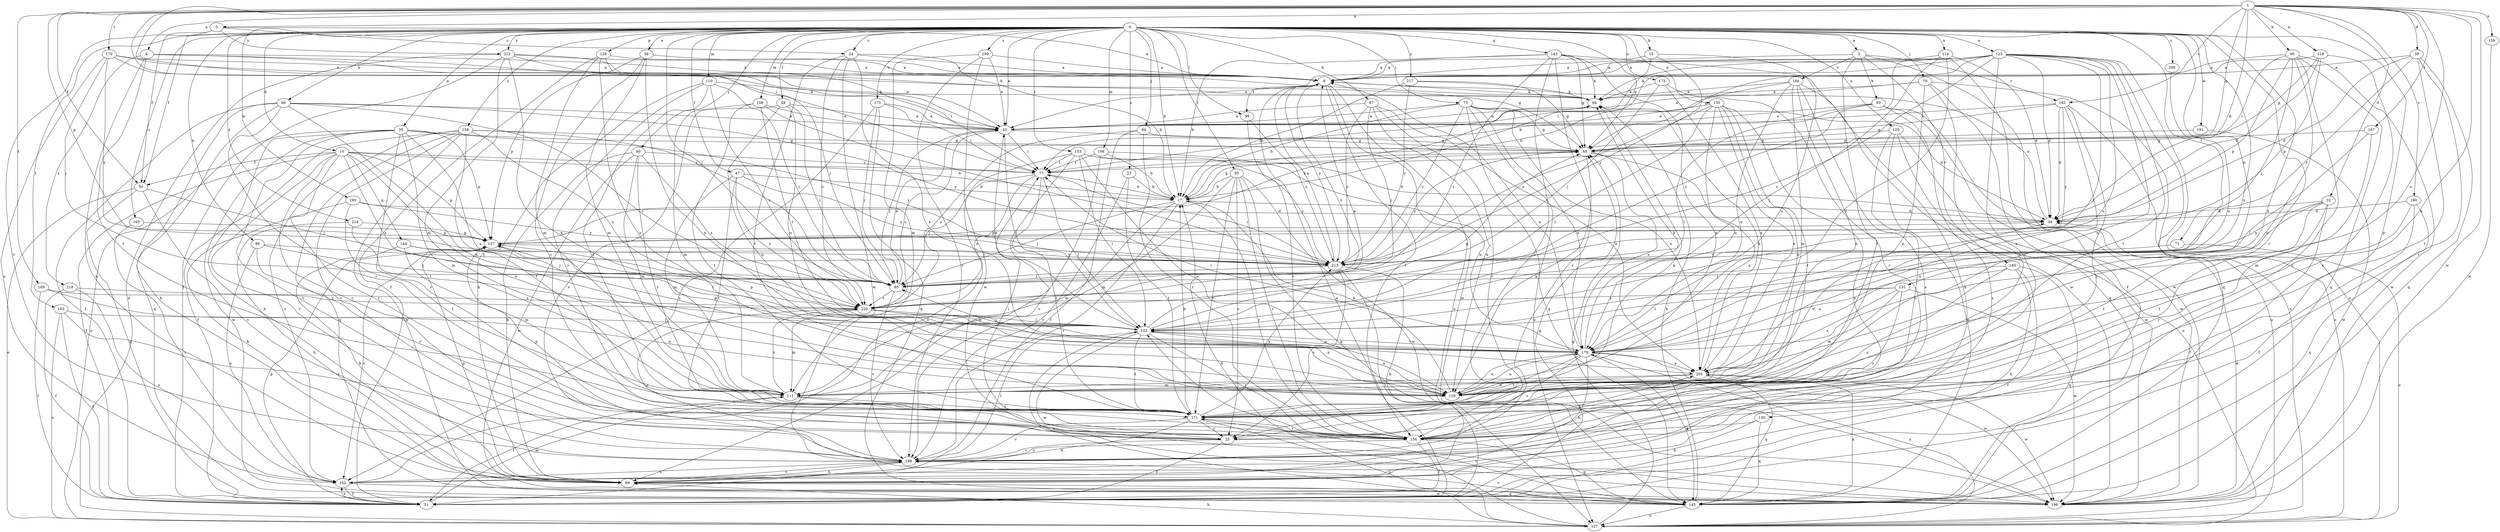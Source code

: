 strict digraph  {
0;
1;
2;
3;
6;
8;
10;
15;
17;
23;
24;
25;
30;
32;
34;
35;
36;
43;
47;
49;
50;
51;
60;
66;
67;
69;
71;
73;
77;
79;
80;
84;
85;
86;
90;
93;
94;
95;
99;
102;
106;
108;
110;
111;
114;
118;
119;
120;
123;
127;
128;
130;
131;
135;
137;
143;
144;
145;
153;
154;
158;
159;
162;
163;
165;
167;
169;
170;
171;
173;
175;
179;
180;
182;
184;
185;
188;
191;
195;
196;
199;
205;
208;
212;
213;
214;
217;
218;
220;
0 -> 2  [label=a];
0 -> 10  [label=b];
0 -> 15  [label=b];
0 -> 17  [label=b];
0 -> 23  [label=c];
0 -> 24  [label=c];
0 -> 35  [label=e];
0 -> 36  [label=e];
0 -> 43  [label=e];
0 -> 47  [label=f];
0 -> 49  [label=f];
0 -> 50  [label=f];
0 -> 60  [label=g];
0 -> 66  [label=h];
0 -> 67  [label=h];
0 -> 71  [label=i];
0 -> 73  [label=i];
0 -> 79  [label=j];
0 -> 80  [label=j];
0 -> 84  [label=j];
0 -> 85  [label=j];
0 -> 86  [label=k];
0 -> 95  [label=l];
0 -> 99  [label=l];
0 -> 106  [label=m];
0 -> 108  [label=m];
0 -> 110  [label=m];
0 -> 114  [label=n];
0 -> 120  [label=o];
0 -> 123  [label=o];
0 -> 128  [label=p];
0 -> 130  [label=p];
0 -> 131  [label=p];
0 -> 135  [label=p];
0 -> 143  [label=q];
0 -> 153  [label=r];
0 -> 154  [label=r];
0 -> 158  [label=s];
0 -> 163  [label=t];
0 -> 165  [label=t];
0 -> 173  [label=u];
0 -> 175  [label=u];
0 -> 179  [label=u];
0 -> 191  [label=w];
0 -> 195  [label=w];
0 -> 199  [label=x];
0 -> 205  [label=x];
0 -> 208  [label=y];
0 -> 212  [label=y];
0 -> 214  [label=z];
0 -> 217  [label=z];
1 -> 3  [label=a];
1 -> 6  [label=a];
1 -> 30  [label=d];
1 -> 32  [label=d];
1 -> 34  [label=d];
1 -> 43  [label=e];
1 -> 50  [label=f];
1 -> 60  [label=g];
1 -> 77  [label=i];
1 -> 90  [label=k];
1 -> 118  [label=n];
1 -> 119  [label=n];
1 -> 137  [label=p];
1 -> 159  [label=s];
1 -> 167  [label=t];
1 -> 169  [label=t];
1 -> 170  [label=t];
1 -> 179  [label=u];
1 -> 180  [label=v];
1 -> 182  [label=v];
1 -> 196  [label=w];
2 -> 8  [label=a];
2 -> 93  [label=k];
2 -> 171  [label=t];
2 -> 182  [label=v];
2 -> 184  [label=v];
2 -> 185  [label=v];
2 -> 196  [label=w];
3 -> 8  [label=a];
3 -> 24  [label=c];
3 -> 50  [label=f];
3 -> 188  [label=v];
3 -> 212  [label=y];
6 -> 8  [label=a];
6 -> 43  [label=e];
6 -> 69  [label=h];
6 -> 94  [label=k];
6 -> 171  [label=t];
6 -> 218  [label=z];
8 -> 94  [label=k];
8 -> 99  [label=l];
8 -> 127  [label=o];
8 -> 154  [label=r];
8 -> 196  [label=w];
8 -> 213  [label=y];
8 -> 220  [label=z];
10 -> 17  [label=b];
10 -> 25  [label=c];
10 -> 50  [label=f];
10 -> 51  [label=f];
10 -> 77  [label=i];
10 -> 119  [label=n];
10 -> 137  [label=p];
10 -> 144  [label=q];
10 -> 154  [label=r];
10 -> 188  [label=v];
10 -> 220  [label=z];
15 -> 8  [label=a];
15 -> 17  [label=b];
15 -> 179  [label=u];
15 -> 213  [label=y];
17 -> 34  [label=d];
17 -> 60  [label=g];
17 -> 85  [label=j];
17 -> 111  [label=m];
17 -> 154  [label=r];
17 -> 188  [label=v];
23 -> 17  [label=b];
23 -> 171  [label=t];
23 -> 188  [label=v];
24 -> 8  [label=a];
24 -> 17  [label=b];
24 -> 171  [label=t];
24 -> 196  [label=w];
24 -> 205  [label=x];
24 -> 220  [label=z];
25 -> 51  [label=f];
25 -> 77  [label=i];
25 -> 137  [label=p];
25 -> 188  [label=v];
30 -> 8  [label=a];
30 -> 34  [label=d];
30 -> 145  [label=q];
30 -> 154  [label=r];
30 -> 171  [label=t];
30 -> 213  [label=y];
32 -> 34  [label=d];
32 -> 51  [label=f];
32 -> 154  [label=r];
32 -> 171  [label=t];
32 -> 179  [label=u];
32 -> 213  [label=y];
34 -> 8  [label=a];
34 -> 137  [label=p];
35 -> 60  [label=g];
35 -> 69  [label=h];
35 -> 111  [label=m];
35 -> 127  [label=o];
35 -> 137  [label=p];
35 -> 154  [label=r];
35 -> 179  [label=u];
35 -> 188  [label=v];
35 -> 196  [label=w];
35 -> 213  [label=y];
36 -> 8  [label=a];
36 -> 25  [label=c];
36 -> 111  [label=m];
36 -> 119  [label=n];
36 -> 137  [label=p];
43 -> 60  [label=g];
43 -> 77  [label=i];
43 -> 85  [label=j];
43 -> 102  [label=l];
43 -> 220  [label=z];
47 -> 17  [label=b];
47 -> 111  [label=m];
47 -> 171  [label=t];
47 -> 213  [label=y];
47 -> 220  [label=z];
49 -> 43  [label=e];
49 -> 85  [label=j];
49 -> 119  [label=n];
49 -> 179  [label=u];
49 -> 188  [label=v];
50 -> 85  [label=j];
50 -> 127  [label=o];
50 -> 145  [label=q];
50 -> 188  [label=v];
51 -> 8  [label=a];
51 -> 60  [label=g];
51 -> 111  [label=m];
51 -> 137  [label=p];
51 -> 162  [label=s];
60 -> 77  [label=i];
60 -> 119  [label=n];
60 -> 179  [label=u];
60 -> 205  [label=x];
60 -> 213  [label=y];
66 -> 43  [label=e];
66 -> 51  [label=f];
66 -> 69  [label=h];
66 -> 119  [label=n];
66 -> 145  [label=q];
66 -> 154  [label=r];
66 -> 213  [label=y];
66 -> 220  [label=z];
67 -> 43  [label=e];
67 -> 85  [label=j];
67 -> 119  [label=n];
67 -> 154  [label=r];
67 -> 205  [label=x];
67 -> 213  [label=y];
69 -> 137  [label=p];
69 -> 145  [label=q];
69 -> 188  [label=v];
71 -> 127  [label=o];
71 -> 213  [label=y];
73 -> 17  [label=b];
73 -> 34  [label=d];
73 -> 43  [label=e];
73 -> 60  [label=g];
73 -> 127  [label=o];
73 -> 145  [label=q];
73 -> 179  [label=u];
73 -> 205  [label=x];
73 -> 213  [label=y];
77 -> 17  [label=b];
77 -> 85  [label=j];
77 -> 102  [label=l];
77 -> 171  [label=t];
77 -> 220  [label=z];
79 -> 43  [label=e];
79 -> 94  [label=k];
79 -> 119  [label=n];
79 -> 127  [label=o];
79 -> 145  [label=q];
79 -> 171  [label=t];
80 -> 69  [label=h];
80 -> 77  [label=i];
80 -> 111  [label=m];
80 -> 171  [label=t];
80 -> 196  [label=w];
80 -> 220  [label=z];
84 -> 51  [label=f];
84 -> 60  [label=g];
84 -> 154  [label=r];
84 -> 220  [label=z];
85 -> 43  [label=e];
85 -> 188  [label=v];
85 -> 220  [label=z];
86 -> 85  [label=j];
86 -> 154  [label=r];
86 -> 162  [label=s];
86 -> 213  [label=y];
90 -> 8  [label=a];
90 -> 77  [label=i];
90 -> 85  [label=j];
90 -> 119  [label=n];
90 -> 137  [label=p];
90 -> 145  [label=q];
90 -> 188  [label=v];
90 -> 196  [label=w];
93 -> 43  [label=e];
93 -> 77  [label=i];
93 -> 102  [label=l];
93 -> 127  [label=o];
93 -> 162  [label=s];
93 -> 196  [label=w];
94 -> 43  [label=e];
95 -> 17  [label=b];
95 -> 25  [label=c];
95 -> 111  [label=m];
95 -> 145  [label=q];
95 -> 154  [label=r];
95 -> 171  [label=t];
95 -> 196  [label=w];
99 -> 154  [label=r];
99 -> 213  [label=y];
102 -> 8  [label=a];
102 -> 43  [label=e];
102 -> 60  [label=g];
102 -> 119  [label=n];
102 -> 127  [label=o];
102 -> 137  [label=p];
102 -> 154  [label=r];
102 -> 171  [label=t];
102 -> 179  [label=u];
102 -> 196  [label=w];
106 -> 17  [label=b];
106 -> 77  [label=i];
106 -> 179  [label=u];
106 -> 188  [label=v];
108 -> 43  [label=e];
108 -> 102  [label=l];
108 -> 111  [label=m];
108 -> 171  [label=t];
108 -> 213  [label=y];
110 -> 69  [label=h];
110 -> 85  [label=j];
110 -> 94  [label=k];
110 -> 154  [label=r];
110 -> 171  [label=t];
110 -> 220  [label=z];
111 -> 34  [label=d];
111 -> 51  [label=f];
111 -> 154  [label=r];
111 -> 171  [label=t];
111 -> 220  [label=z];
114 -> 8  [label=a];
114 -> 34  [label=d];
114 -> 51  [label=f];
114 -> 102  [label=l];
114 -> 179  [label=u];
114 -> 220  [label=z];
118 -> 8  [label=a];
118 -> 34  [label=d];
118 -> 60  [label=g];
118 -> 137  [label=p];
118 -> 188  [label=v];
119 -> 17  [label=b];
119 -> 179  [label=u];
120 -> 60  [label=g];
120 -> 127  [label=o];
120 -> 145  [label=q];
120 -> 188  [label=v];
120 -> 196  [label=w];
123 -> 8  [label=a];
123 -> 25  [label=c];
123 -> 34  [label=d];
123 -> 43  [label=e];
123 -> 60  [label=g];
123 -> 77  [label=i];
123 -> 94  [label=k];
123 -> 102  [label=l];
123 -> 119  [label=n];
123 -> 127  [label=o];
123 -> 145  [label=q];
123 -> 171  [label=t];
123 -> 179  [label=u];
123 -> 220  [label=z];
127 -> 17  [label=b];
127 -> 60  [label=g];
127 -> 69  [label=h];
127 -> 179  [label=u];
128 -> 8  [label=a];
128 -> 51  [label=f];
128 -> 85  [label=j];
128 -> 111  [label=m];
128 -> 119  [label=n];
130 -> 69  [label=h];
130 -> 145  [label=q];
130 -> 154  [label=r];
131 -> 25  [label=c];
131 -> 102  [label=l];
131 -> 111  [label=m];
131 -> 196  [label=w];
131 -> 205  [label=x];
131 -> 220  [label=z];
135 -> 43  [label=e];
135 -> 102  [label=l];
135 -> 119  [label=n];
135 -> 162  [label=s];
135 -> 171  [label=t];
135 -> 179  [label=u];
135 -> 205  [label=x];
135 -> 213  [label=y];
137 -> 94  [label=k];
137 -> 102  [label=l];
137 -> 162  [label=s];
137 -> 213  [label=y];
143 -> 8  [label=a];
143 -> 17  [label=b];
143 -> 25  [label=c];
143 -> 60  [label=g];
143 -> 94  [label=k];
143 -> 119  [label=n];
143 -> 188  [label=v];
143 -> 196  [label=w];
143 -> 220  [label=z];
144 -> 69  [label=h];
144 -> 85  [label=j];
144 -> 111  [label=m];
144 -> 213  [label=y];
145 -> 94  [label=k];
145 -> 127  [label=o];
145 -> 171  [label=t];
145 -> 188  [label=v];
145 -> 205  [label=x];
153 -> 34  [label=d];
153 -> 69  [label=h];
153 -> 77  [label=i];
153 -> 102  [label=l];
153 -> 119  [label=n];
153 -> 162  [label=s];
153 -> 213  [label=y];
154 -> 51  [label=f];
154 -> 102  [label=l];
154 -> 145  [label=q];
154 -> 188  [label=v];
154 -> 205  [label=x];
158 -> 51  [label=f];
158 -> 60  [label=g];
158 -> 85  [label=j];
158 -> 145  [label=q];
158 -> 162  [label=s];
158 -> 171  [label=t];
158 -> 188  [label=v];
158 -> 196  [label=w];
158 -> 220  [label=z];
159 -> 196  [label=w];
162 -> 51  [label=f];
162 -> 196  [label=w];
163 -> 25  [label=c];
163 -> 51  [label=f];
163 -> 102  [label=l];
163 -> 127  [label=o];
165 -> 137  [label=p];
165 -> 162  [label=s];
167 -> 60  [label=g];
167 -> 102  [label=l];
167 -> 111  [label=m];
169 -> 51  [label=f];
169 -> 119  [label=n];
169 -> 220  [label=z];
170 -> 8  [label=a];
170 -> 43  [label=e];
170 -> 85  [label=j];
170 -> 94  [label=k];
170 -> 162  [label=s];
170 -> 213  [label=y];
171 -> 17  [label=b];
171 -> 25  [label=c];
171 -> 69  [label=h];
171 -> 94  [label=k];
171 -> 127  [label=o];
171 -> 154  [label=r];
171 -> 188  [label=v];
171 -> 213  [label=y];
173 -> 85  [label=j];
173 -> 94  [label=k];
173 -> 154  [label=r];
173 -> 205  [label=x];
175 -> 43  [label=e];
175 -> 77  [label=i];
175 -> 85  [label=j];
175 -> 145  [label=q];
175 -> 162  [label=s];
179 -> 8  [label=a];
179 -> 69  [label=h];
179 -> 77  [label=i];
179 -> 85  [label=j];
179 -> 94  [label=k];
179 -> 102  [label=l];
179 -> 119  [label=n];
179 -> 137  [label=p];
179 -> 145  [label=q];
179 -> 154  [label=r];
179 -> 171  [label=t];
179 -> 196  [label=w];
179 -> 205  [label=x];
180 -> 34  [label=d];
180 -> 51  [label=f];
180 -> 145  [label=q];
180 -> 171  [label=t];
182 -> 34  [label=d];
182 -> 43  [label=e];
182 -> 60  [label=g];
182 -> 127  [label=o];
182 -> 154  [label=r];
182 -> 205  [label=x];
182 -> 213  [label=y];
184 -> 17  [label=b];
184 -> 69  [label=h];
184 -> 94  [label=k];
184 -> 111  [label=m];
184 -> 119  [label=n];
184 -> 162  [label=s];
184 -> 179  [label=u];
185 -> 25  [label=c];
185 -> 51  [label=f];
185 -> 69  [label=h];
185 -> 85  [label=j];
185 -> 145  [label=q];
185 -> 179  [label=u];
188 -> 69  [label=h];
188 -> 102  [label=l];
188 -> 162  [label=s];
188 -> 220  [label=z];
191 -> 60  [label=g];
191 -> 196  [label=w];
195 -> 34  [label=d];
195 -> 69  [label=h];
195 -> 171  [label=t];
195 -> 213  [label=y];
196 -> 34  [label=d];
199 -> 8  [label=a];
199 -> 43  [label=e];
199 -> 111  [label=m];
199 -> 188  [label=v];
199 -> 196  [label=w];
205 -> 94  [label=k];
205 -> 111  [label=m];
205 -> 119  [label=n];
205 -> 145  [label=q];
205 -> 196  [label=w];
208 -> 179  [label=u];
212 -> 8  [label=a];
212 -> 51  [label=f];
212 -> 60  [label=g];
212 -> 77  [label=i];
212 -> 111  [label=m];
212 -> 119  [label=n];
212 -> 127  [label=o];
213 -> 8  [label=a];
213 -> 25  [label=c];
213 -> 51  [label=f];
213 -> 69  [label=h];
213 -> 77  [label=i];
213 -> 85  [label=j];
214 -> 69  [label=h];
214 -> 102  [label=l];
214 -> 137  [label=p];
217 -> 17  [label=b];
217 -> 60  [label=g];
217 -> 94  [label=k];
217 -> 213  [label=y];
218 -> 51  [label=f];
218 -> 162  [label=s];
218 -> 220  [label=z];
220 -> 102  [label=l];
220 -> 111  [label=m];
220 -> 119  [label=n];
}
